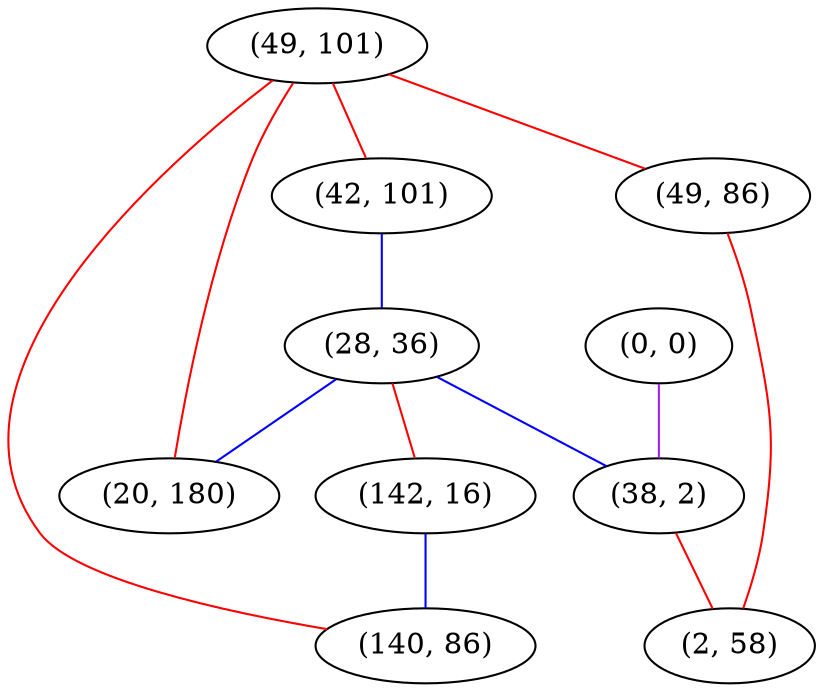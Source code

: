 graph "" {
"(49, 101)";
"(42, 101)";
"(28, 36)";
"(142, 16)";
"(20, 180)";
"(0, 0)";
"(38, 2)";
"(49, 86)";
"(140, 86)";
"(2, 58)";
"(49, 101)" -- "(42, 101)"  [color=red, key=0, weight=1];
"(49, 101)" -- "(20, 180)"  [color=red, key=0, weight=1];
"(49, 101)" -- "(49, 86)"  [color=red, key=0, weight=1];
"(49, 101)" -- "(140, 86)"  [color=red, key=0, weight=1];
"(42, 101)" -- "(28, 36)"  [color=blue, key=0, weight=3];
"(28, 36)" -- "(38, 2)"  [color=blue, key=0, weight=3];
"(28, 36)" -- "(20, 180)"  [color=blue, key=0, weight=3];
"(28, 36)" -- "(142, 16)"  [color=red, key=0, weight=1];
"(142, 16)" -- "(140, 86)"  [color=blue, key=0, weight=3];
"(0, 0)" -- "(38, 2)"  [color=purple, key=0, weight=4];
"(38, 2)" -- "(2, 58)"  [color=red, key=0, weight=1];
"(49, 86)" -- "(2, 58)"  [color=red, key=0, weight=1];
}
